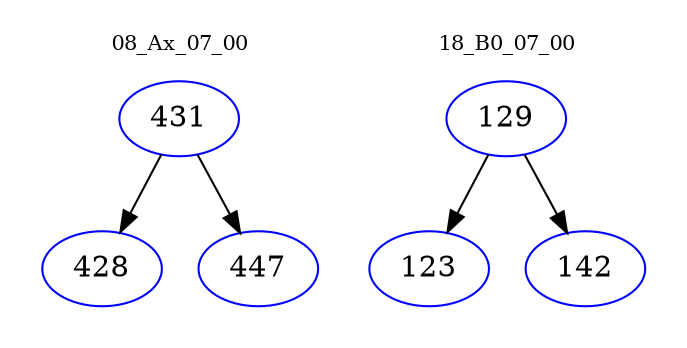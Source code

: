 digraph{
subgraph cluster_0 {
color = white
label = "08_Ax_07_00";
fontsize=10;
T0_431 [label="431", color="blue"]
T0_431 -> T0_428 [color="black"]
T0_428 [label="428", color="blue"]
T0_431 -> T0_447 [color="black"]
T0_447 [label="447", color="blue"]
}
subgraph cluster_1 {
color = white
label = "18_B0_07_00";
fontsize=10;
T1_129 [label="129", color="blue"]
T1_129 -> T1_123 [color="black"]
T1_123 [label="123", color="blue"]
T1_129 -> T1_142 [color="black"]
T1_142 [label="142", color="blue"]
}
}
